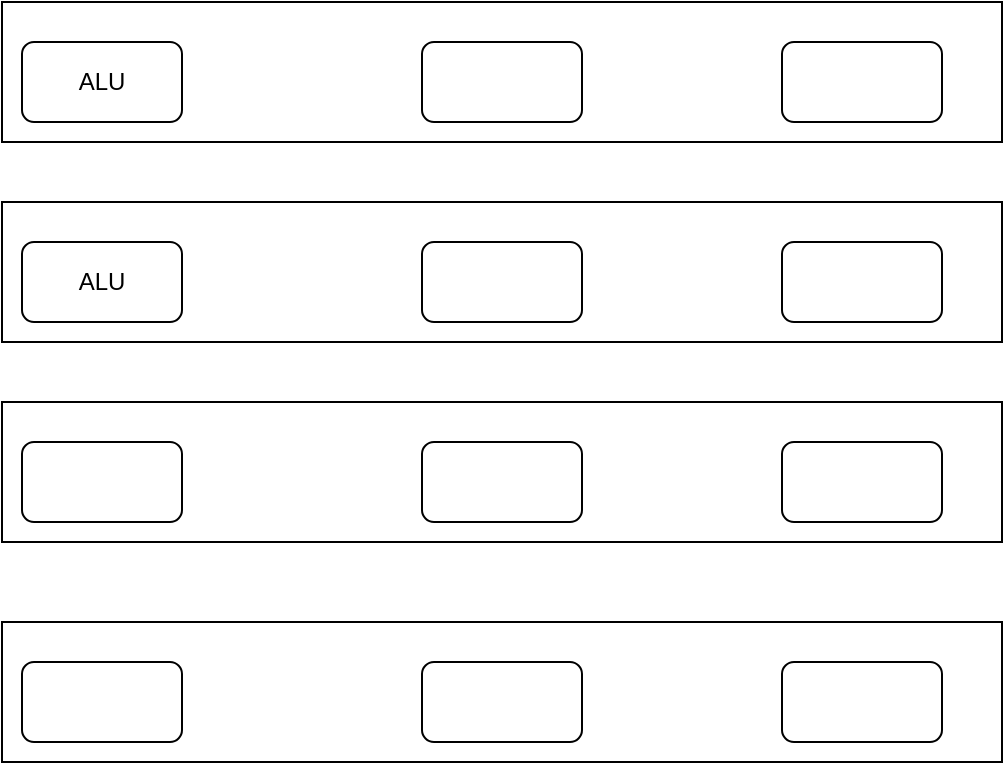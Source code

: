 <mxfile>
    <diagram id="byatTvsaVzJcvdp9ptx7" name="第 1 页">
        <mxGraphModel dx="983" dy="488" grid="1" gridSize="10" guides="1" tooltips="1" connect="1" arrows="1" fold="1" page="1" pageScale="1" pageWidth="827" pageHeight="1169" math="0" shadow="0">
            <root>
                <mxCell id="0"/>
                <mxCell id="1" parent="0"/>
                <mxCell id="2" value="" style="rounded=0;whiteSpace=wrap;html=1;" vertex="1" parent="1">
                    <mxGeometry x="150" y="50" width="500" height="70" as="geometry"/>
                </mxCell>
                <mxCell id="3" value="ALU" style="rounded=1;whiteSpace=wrap;html=1;" vertex="1" parent="1">
                    <mxGeometry x="160" y="70" width="80" height="40" as="geometry"/>
                </mxCell>
                <mxCell id="4" value="" style="rounded=1;whiteSpace=wrap;html=1;" vertex="1" parent="1">
                    <mxGeometry x="360" y="70" width="80" height="40" as="geometry"/>
                </mxCell>
                <mxCell id="5" value="" style="rounded=1;whiteSpace=wrap;html=1;" vertex="1" parent="1">
                    <mxGeometry x="540" y="70" width="80" height="40" as="geometry"/>
                </mxCell>
                <mxCell id="7" value="" style="rounded=0;whiteSpace=wrap;html=1;" vertex="1" parent="1">
                    <mxGeometry x="150" y="150" width="500" height="70" as="geometry"/>
                </mxCell>
                <mxCell id="8" value="ALU" style="rounded=1;whiteSpace=wrap;html=1;" vertex="1" parent="1">
                    <mxGeometry x="160" y="170" width="80" height="40" as="geometry"/>
                </mxCell>
                <mxCell id="9" value="" style="rounded=1;whiteSpace=wrap;html=1;" vertex="1" parent="1">
                    <mxGeometry x="360" y="170" width="80" height="40" as="geometry"/>
                </mxCell>
                <mxCell id="10" value="" style="rounded=1;whiteSpace=wrap;html=1;" vertex="1" parent="1">
                    <mxGeometry x="540" y="170" width="80" height="40" as="geometry"/>
                </mxCell>
                <mxCell id="11" value="" style="rounded=0;whiteSpace=wrap;html=1;" vertex="1" parent="1">
                    <mxGeometry x="150" y="250" width="500" height="70" as="geometry"/>
                </mxCell>
                <mxCell id="12" value="" style="rounded=1;whiteSpace=wrap;html=1;" vertex="1" parent="1">
                    <mxGeometry x="160" y="270" width="80" height="40" as="geometry"/>
                </mxCell>
                <mxCell id="13" value="" style="rounded=1;whiteSpace=wrap;html=1;" vertex="1" parent="1">
                    <mxGeometry x="360" y="270" width="80" height="40" as="geometry"/>
                </mxCell>
                <mxCell id="14" value="" style="rounded=1;whiteSpace=wrap;html=1;" vertex="1" parent="1">
                    <mxGeometry x="540" y="270" width="80" height="40" as="geometry"/>
                </mxCell>
                <mxCell id="15" value="" style="rounded=0;whiteSpace=wrap;html=1;" vertex="1" parent="1">
                    <mxGeometry x="150" y="360" width="500" height="70" as="geometry"/>
                </mxCell>
                <mxCell id="16" value="" style="rounded=1;whiteSpace=wrap;html=1;" vertex="1" parent="1">
                    <mxGeometry x="160" y="380" width="80" height="40" as="geometry"/>
                </mxCell>
                <mxCell id="17" value="" style="rounded=1;whiteSpace=wrap;html=1;" vertex="1" parent="1">
                    <mxGeometry x="360" y="380" width="80" height="40" as="geometry"/>
                </mxCell>
                <mxCell id="18" value="" style="rounded=1;whiteSpace=wrap;html=1;" vertex="1" parent="1">
                    <mxGeometry x="540" y="380" width="80" height="40" as="geometry"/>
                </mxCell>
            </root>
        </mxGraphModel>
    </diagram>
</mxfile>